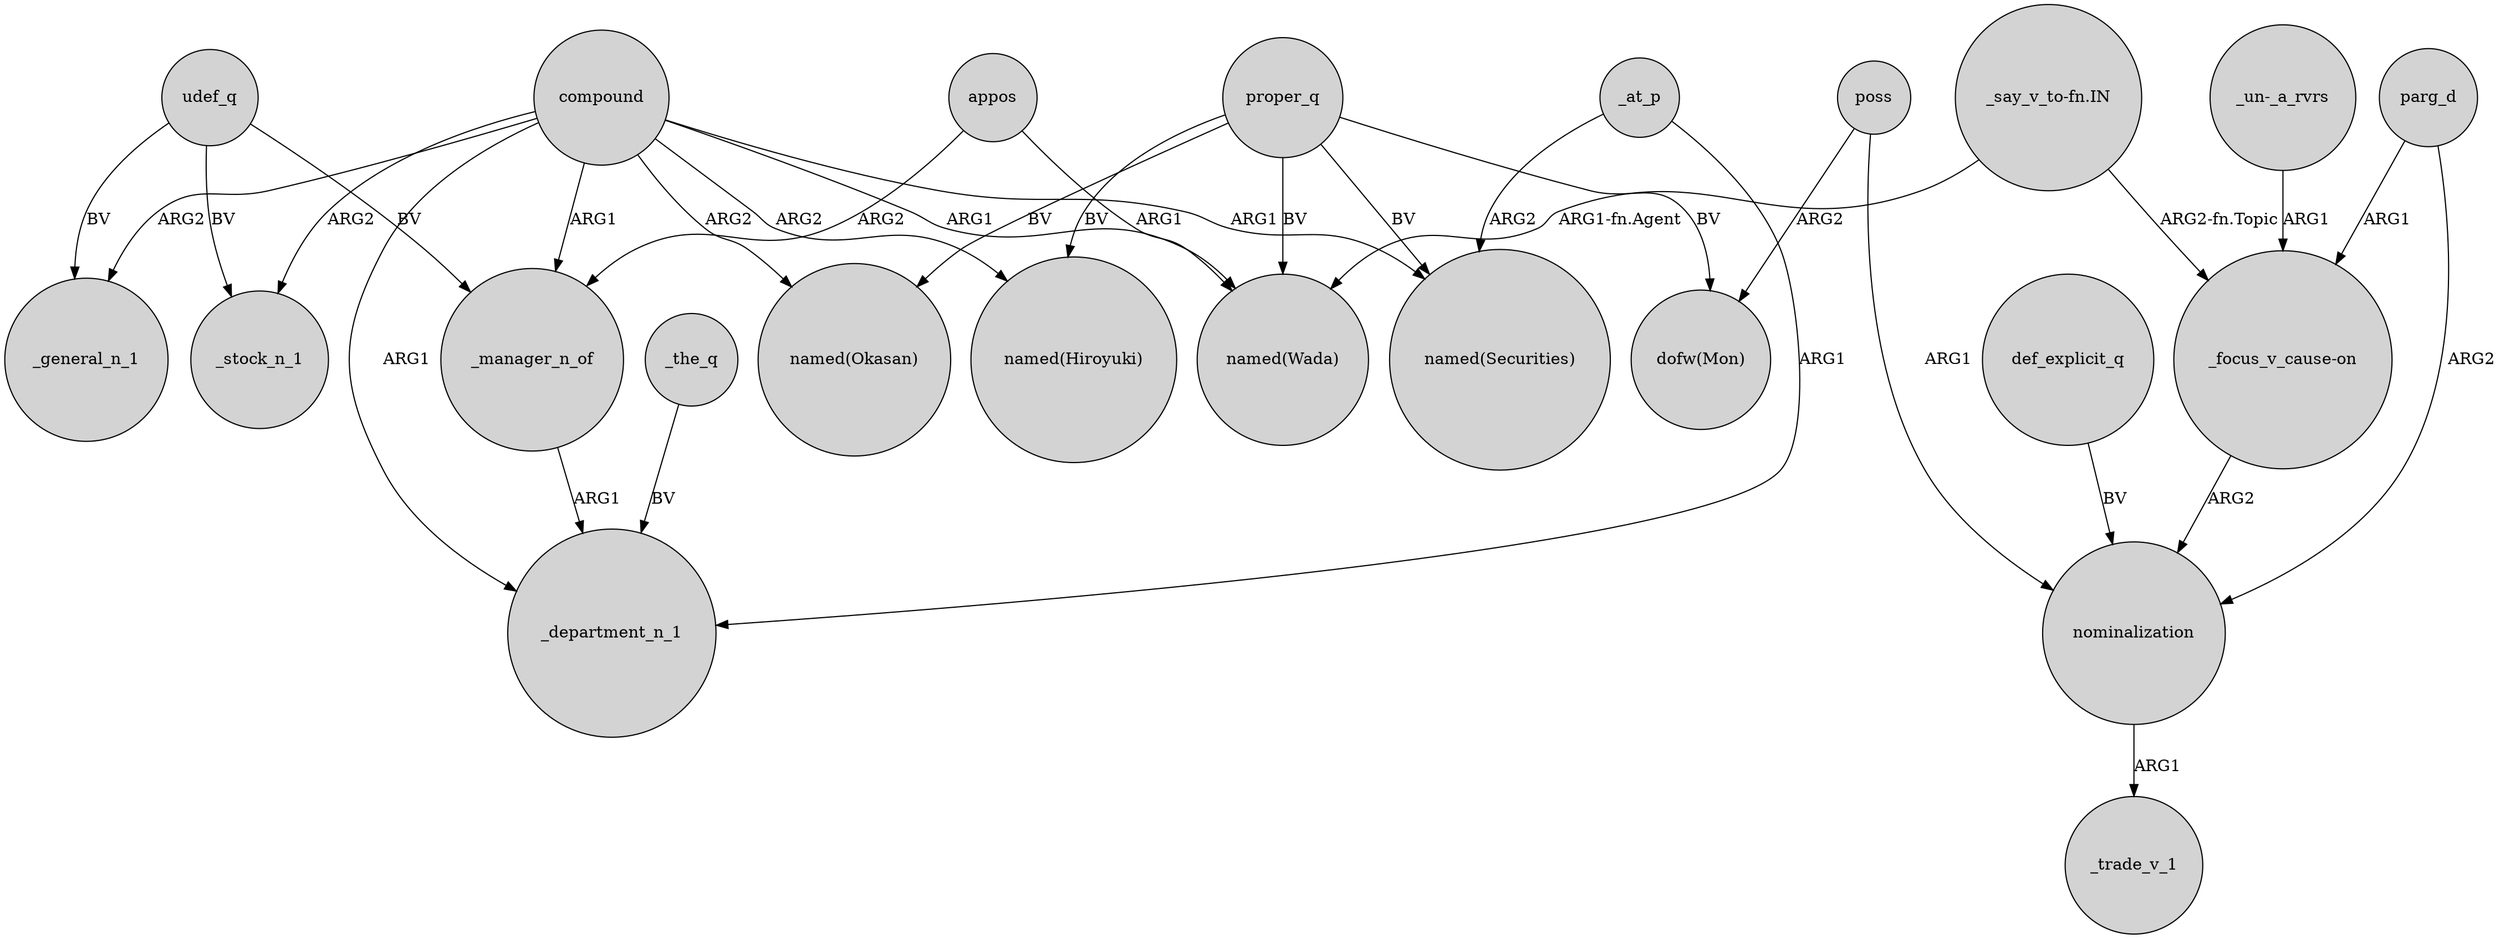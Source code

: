 digraph {
	node [shape=circle style=filled]
	compound -> _general_n_1 [label=ARG2]
	compound -> "named(Hiroyuki)" [label=ARG2]
	compound -> "named(Okasan)" [label=ARG2]
	compound -> _manager_n_of [label=ARG1]
	_at_p -> "named(Securities)" [label=ARG2]
	_manager_n_of -> _department_n_1 [label=ARG1]
	_at_p -> _department_n_1 [label=ARG1]
	udef_q -> _general_n_1 [label=BV]
	compound -> _department_n_1 [label=ARG1]
	proper_q -> "named(Hiroyuki)" [label=BV]
	parg_d -> "_focus_v_cause-on" [label=ARG1]
	nominalization -> _trade_v_1 [label=ARG1]
	_the_q -> _department_n_1 [label=BV]
	poss -> nominalization [label=ARG1]
	compound -> _stock_n_1 [label=ARG2]
	proper_q -> "named(Okasan)" [label=BV]
	udef_q -> _stock_n_1 [label=BV]
	appos -> "named(Wada)" [label=ARG1]
	parg_d -> nominalization [label=ARG2]
	proper_q -> "named(Wada)" [label=BV]
	proper_q -> "dofw(Mon)" [label=BV]
	"_say_v_to-fn.IN" -> "_focus_v_cause-on" [label="ARG2-fn.Topic"]
	proper_q -> "named(Securities)" [label=BV]
	"_focus_v_cause-on" -> nominalization [label=ARG2]
	udef_q -> _manager_n_of [label=BV]
	def_explicit_q -> nominalization [label=BV]
	"_un-_a_rvrs" -> "_focus_v_cause-on" [label=ARG1]
	poss -> "dofw(Mon)" [label=ARG2]
	compound -> "named(Wada)" [label=ARG1]
	appos -> _manager_n_of [label=ARG2]
	compound -> "named(Securities)" [label=ARG1]
	"_say_v_to-fn.IN" -> "named(Wada)" [label="ARG1-fn.Agent"]
}
